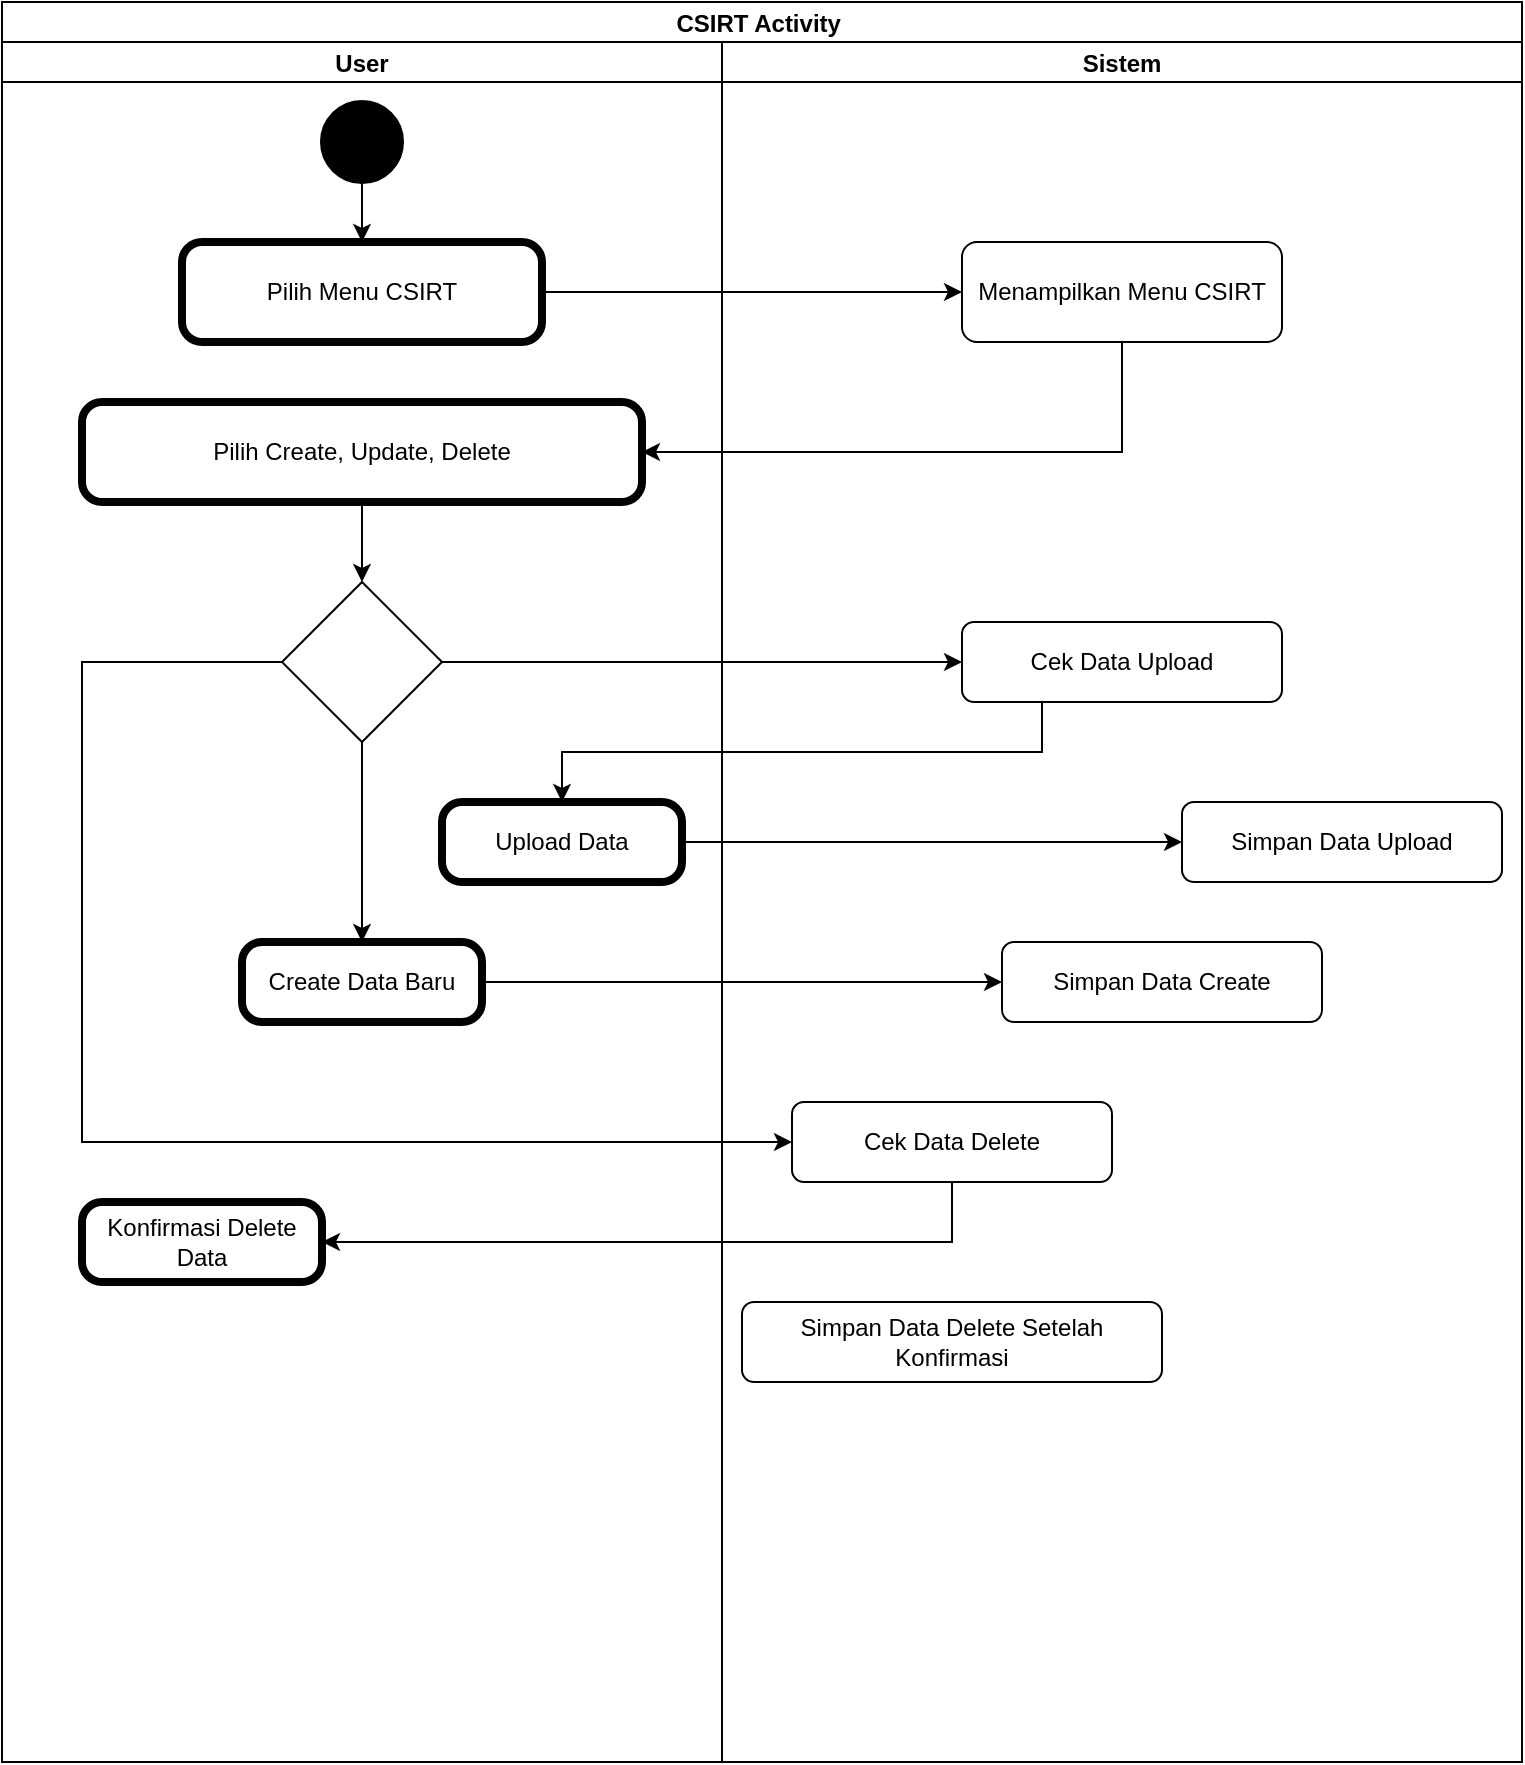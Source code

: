 <mxfile version="18.0.7" type="github">
  <diagram id="2AaTSGa9Z8BQQ-PvD9Bo" name="Page-1">
    <mxGraphModel dx="2062" dy="786" grid="1" gridSize="10" guides="1" tooltips="1" connect="1" arrows="1" fold="1" page="1" pageScale="1" pageWidth="850" pageHeight="1100" math="0" shadow="0">
      <root>
        <mxCell id="0" />
        <mxCell id="1" parent="0" />
        <mxCell id="jXdwk9JwkKEWe-Lg2wPp-1" value="CSIRT Activity " style="swimlane;childLayout=stackLayout;resizeParent=1;resizeParentMax=0;startSize=20;" vertex="1" parent="1">
          <mxGeometry x="40" y="40" width="760" height="880" as="geometry" />
        </mxCell>
        <mxCell id="jXdwk9JwkKEWe-Lg2wPp-2" value="User" style="swimlane;startSize=20;" vertex="1" parent="jXdwk9JwkKEWe-Lg2wPp-1">
          <mxGeometry y="20" width="360" height="860" as="geometry" />
        </mxCell>
        <mxCell id="jXdwk9JwkKEWe-Lg2wPp-24" style="edgeStyle=orthogonalEdgeStyle;rounded=0;orthogonalLoop=1;jettySize=auto;html=1;exitX=0.5;exitY=1;exitDx=0;exitDy=0;entryX=0.5;entryY=0;entryDx=0;entryDy=0;entryPerimeter=0;" edge="1" parent="jXdwk9JwkKEWe-Lg2wPp-2" source="jXdwk9JwkKEWe-Lg2wPp-5" target="jXdwk9JwkKEWe-Lg2wPp-6">
          <mxGeometry relative="1" as="geometry" />
        </mxCell>
        <mxCell id="jXdwk9JwkKEWe-Lg2wPp-5" value="" style="shape=ellipse;html=1;fillColor=#000000;strokeWidth=2;verticalLabelPosition=bottom;verticalAlignment=top;perimeter=ellipsePerimeter;" vertex="1" parent="jXdwk9JwkKEWe-Lg2wPp-2">
          <mxGeometry x="160" y="30" width="40" height="40" as="geometry" />
        </mxCell>
        <mxCell id="jXdwk9JwkKEWe-Lg2wPp-6" value="Pilih Menu CSIRT" style="points=[[0.25,0,0],[0.5,0,0],[0.75,0,0],[1,0.25,0],[1,0.5,0],[1,0.75,0],[0.75,1,0],[0.5,1,0],[0.25,1,0],[0,0.75,0],[0,0.5,0],[0,0.25,0]];shape=mxgraph.bpmn.task;whiteSpace=wrap;rectStyle=rounded;size=10;bpmnShapeType=call;" vertex="1" parent="jXdwk9JwkKEWe-Lg2wPp-2">
          <mxGeometry x="90" y="100" width="180" height="50" as="geometry" />
        </mxCell>
        <mxCell id="jXdwk9JwkKEWe-Lg2wPp-27" style="edgeStyle=orthogonalEdgeStyle;rounded=0;orthogonalLoop=1;jettySize=auto;html=1;exitX=0.5;exitY=1;exitDx=0;exitDy=0;exitPerimeter=0;entryX=0.5;entryY=0;entryDx=0;entryDy=0;" edge="1" parent="jXdwk9JwkKEWe-Lg2wPp-2" source="jXdwk9JwkKEWe-Lg2wPp-11" target="jXdwk9JwkKEWe-Lg2wPp-12">
          <mxGeometry relative="1" as="geometry" />
        </mxCell>
        <mxCell id="jXdwk9JwkKEWe-Lg2wPp-11" value="Pilih Create, Update, Delete" style="points=[[0.25,0,0],[0.5,0,0],[0.75,0,0],[1,0.25,0],[1,0.5,0],[1,0.75,0],[0.75,1,0],[0.5,1,0],[0.25,1,0],[0,0.75,0],[0,0.5,0],[0,0.25,0]];shape=mxgraph.bpmn.task;whiteSpace=wrap;rectStyle=rounded;size=10;bpmnShapeType=call;" vertex="1" parent="jXdwk9JwkKEWe-Lg2wPp-2">
          <mxGeometry x="40" y="180" width="280" height="50" as="geometry" />
        </mxCell>
        <mxCell id="jXdwk9JwkKEWe-Lg2wPp-22" style="edgeStyle=orthogonalEdgeStyle;rounded=0;orthogonalLoop=1;jettySize=auto;html=1;exitX=0.5;exitY=1;exitDx=0;exitDy=0;entryX=0.5;entryY=0;entryDx=0;entryDy=0;entryPerimeter=0;" edge="1" parent="jXdwk9JwkKEWe-Lg2wPp-2" source="jXdwk9JwkKEWe-Lg2wPp-12" target="jXdwk9JwkKEWe-Lg2wPp-17">
          <mxGeometry relative="1" as="geometry" />
        </mxCell>
        <mxCell id="jXdwk9JwkKEWe-Lg2wPp-12" value="" style="rhombus;whiteSpace=wrap;html=1;" vertex="1" parent="jXdwk9JwkKEWe-Lg2wPp-2">
          <mxGeometry x="140" y="270" width="80" height="80" as="geometry" />
        </mxCell>
        <mxCell id="jXdwk9JwkKEWe-Lg2wPp-14" value="Upload Data" style="points=[[0.25,0,0],[0.5,0,0],[0.75,0,0],[1,0.25,0],[1,0.5,0],[1,0.75,0],[0.75,1,0],[0.5,1,0],[0.25,1,0],[0,0.75,0],[0,0.5,0],[0,0.25,0]];shape=mxgraph.bpmn.task;whiteSpace=wrap;rectStyle=rounded;size=10;bpmnShapeType=call;" vertex="1" parent="jXdwk9JwkKEWe-Lg2wPp-2">
          <mxGeometry x="220" y="380" width="120" height="40" as="geometry" />
        </mxCell>
        <mxCell id="jXdwk9JwkKEWe-Lg2wPp-17" value="Create Data Baru" style="points=[[0.25,0,0],[0.5,0,0],[0.75,0,0],[1,0.25,0],[1,0.5,0],[1,0.75,0],[0.75,1,0],[0.5,1,0],[0.25,1,0],[0,0.75,0],[0,0.5,0],[0,0.25,0]];shape=mxgraph.bpmn.task;whiteSpace=wrap;rectStyle=rounded;size=10;bpmnShapeType=call;" vertex="1" parent="jXdwk9JwkKEWe-Lg2wPp-2">
          <mxGeometry x="120" y="450" width="120" height="40" as="geometry" />
        </mxCell>
        <mxCell id="jXdwk9JwkKEWe-Lg2wPp-28" value="Konfirmasi Delete Data" style="points=[[0.25,0,0],[0.5,0,0],[0.75,0,0],[1,0.25,0],[1,0.5,0],[1,0.75,0],[0.75,1,0],[0.5,1,0],[0.25,1,0],[0,0.75,0],[0,0.5,0],[0,0.25,0]];shape=mxgraph.bpmn.task;whiteSpace=wrap;rectStyle=rounded;size=10;bpmnShapeType=call;" vertex="1" parent="jXdwk9JwkKEWe-Lg2wPp-2">
          <mxGeometry x="40" y="580" width="120" height="40" as="geometry" />
        </mxCell>
        <mxCell id="jXdwk9JwkKEWe-Lg2wPp-4" value="Sistem" style="swimlane;startSize=20;" vertex="1" parent="jXdwk9JwkKEWe-Lg2wPp-1">
          <mxGeometry x="360" y="20" width="400" height="860" as="geometry" />
        </mxCell>
        <mxCell id="jXdwk9JwkKEWe-Lg2wPp-10" value="Menampilkan Menu CSIRT" style="shape=rect;html=1;rounded=1;whiteSpace=wrap;align=center;" vertex="1" parent="jXdwk9JwkKEWe-Lg2wPp-4">
          <mxGeometry x="120" y="100" width="160" height="50" as="geometry" />
        </mxCell>
        <mxCell id="jXdwk9JwkKEWe-Lg2wPp-13" value="Cek Data Upload" style="shape=rect;html=1;rounded=1;whiteSpace=wrap;align=center;" vertex="1" parent="jXdwk9JwkKEWe-Lg2wPp-4">
          <mxGeometry x="120" y="290" width="160" height="40" as="geometry" />
        </mxCell>
        <mxCell id="jXdwk9JwkKEWe-Lg2wPp-15" value="Simpan Data Upload" style="shape=rect;html=1;rounded=1;whiteSpace=wrap;align=center;" vertex="1" parent="jXdwk9JwkKEWe-Lg2wPp-4">
          <mxGeometry x="230" y="380" width="160" height="40" as="geometry" />
        </mxCell>
        <mxCell id="jXdwk9JwkKEWe-Lg2wPp-16" value="Simpan Data Create" style="shape=rect;html=1;rounded=1;whiteSpace=wrap;align=center;" vertex="1" parent="jXdwk9JwkKEWe-Lg2wPp-4">
          <mxGeometry x="140" y="450" width="160" height="40" as="geometry" />
        </mxCell>
        <mxCell id="jXdwk9JwkKEWe-Lg2wPp-29" value="Cek Data Delete" style="shape=rect;html=1;rounded=1;whiteSpace=wrap;align=center;" vertex="1" parent="jXdwk9JwkKEWe-Lg2wPp-4">
          <mxGeometry x="35" y="530" width="160" height="40" as="geometry" />
        </mxCell>
        <mxCell id="jXdwk9JwkKEWe-Lg2wPp-32" value="Simpan Data Delete Setelah Konfirmasi" style="shape=rect;html=1;rounded=1;whiteSpace=wrap;align=center;" vertex="1" parent="jXdwk9JwkKEWe-Lg2wPp-4">
          <mxGeometry x="10" y="630" width="210" height="40" as="geometry" />
        </mxCell>
        <mxCell id="jXdwk9JwkKEWe-Lg2wPp-19" style="edgeStyle=orthogonalEdgeStyle;rounded=0;orthogonalLoop=1;jettySize=auto;html=1;exitX=1;exitY=0.5;exitDx=0;exitDy=0;entryX=0;entryY=0.5;entryDx=0;entryDy=0;" edge="1" parent="jXdwk9JwkKEWe-Lg2wPp-1" source="jXdwk9JwkKEWe-Lg2wPp-12" target="jXdwk9JwkKEWe-Lg2wPp-13">
          <mxGeometry relative="1" as="geometry" />
        </mxCell>
        <mxCell id="jXdwk9JwkKEWe-Lg2wPp-20" style="edgeStyle=orthogonalEdgeStyle;rounded=0;orthogonalLoop=1;jettySize=auto;html=1;exitX=0.25;exitY=1;exitDx=0;exitDy=0;entryX=0.5;entryY=0;entryDx=0;entryDy=0;entryPerimeter=0;" edge="1" parent="jXdwk9JwkKEWe-Lg2wPp-1" source="jXdwk9JwkKEWe-Lg2wPp-13" target="jXdwk9JwkKEWe-Lg2wPp-14">
          <mxGeometry relative="1" as="geometry" />
        </mxCell>
        <mxCell id="jXdwk9JwkKEWe-Lg2wPp-21" style="edgeStyle=orthogonalEdgeStyle;rounded=0;orthogonalLoop=1;jettySize=auto;html=1;exitX=1;exitY=0.5;exitDx=0;exitDy=0;exitPerimeter=0;entryX=0;entryY=0.5;entryDx=0;entryDy=0;" edge="1" parent="jXdwk9JwkKEWe-Lg2wPp-1" source="jXdwk9JwkKEWe-Lg2wPp-14" target="jXdwk9JwkKEWe-Lg2wPp-15">
          <mxGeometry relative="1" as="geometry" />
        </mxCell>
        <mxCell id="jXdwk9JwkKEWe-Lg2wPp-23" style="edgeStyle=orthogonalEdgeStyle;rounded=0;orthogonalLoop=1;jettySize=auto;html=1;exitX=1;exitY=0.5;exitDx=0;exitDy=0;exitPerimeter=0;entryX=0;entryY=0.5;entryDx=0;entryDy=0;" edge="1" parent="jXdwk9JwkKEWe-Lg2wPp-1" source="jXdwk9JwkKEWe-Lg2wPp-17" target="jXdwk9JwkKEWe-Lg2wPp-16">
          <mxGeometry relative="1" as="geometry" />
        </mxCell>
        <mxCell id="jXdwk9JwkKEWe-Lg2wPp-25" style="edgeStyle=orthogonalEdgeStyle;rounded=0;orthogonalLoop=1;jettySize=auto;html=1;exitX=1;exitY=0.5;exitDx=0;exitDy=0;exitPerimeter=0;entryX=0;entryY=0.5;entryDx=0;entryDy=0;" edge="1" parent="jXdwk9JwkKEWe-Lg2wPp-1" source="jXdwk9JwkKEWe-Lg2wPp-6" target="jXdwk9JwkKEWe-Lg2wPp-10">
          <mxGeometry relative="1" as="geometry" />
        </mxCell>
        <mxCell id="jXdwk9JwkKEWe-Lg2wPp-26" style="edgeStyle=orthogonalEdgeStyle;rounded=0;orthogonalLoop=1;jettySize=auto;html=1;exitX=0.5;exitY=1;exitDx=0;exitDy=0;entryX=1;entryY=0.5;entryDx=0;entryDy=0;entryPerimeter=0;" edge="1" parent="jXdwk9JwkKEWe-Lg2wPp-1" source="jXdwk9JwkKEWe-Lg2wPp-10" target="jXdwk9JwkKEWe-Lg2wPp-11">
          <mxGeometry relative="1" as="geometry" />
        </mxCell>
        <mxCell id="jXdwk9JwkKEWe-Lg2wPp-30" style="edgeStyle=orthogonalEdgeStyle;rounded=0;orthogonalLoop=1;jettySize=auto;html=1;exitX=0;exitY=0.5;exitDx=0;exitDy=0;entryX=0;entryY=0.5;entryDx=0;entryDy=0;" edge="1" parent="jXdwk9JwkKEWe-Lg2wPp-1" source="jXdwk9JwkKEWe-Lg2wPp-12" target="jXdwk9JwkKEWe-Lg2wPp-29">
          <mxGeometry relative="1" as="geometry">
            <Array as="points">
              <mxPoint x="40" y="330" />
              <mxPoint x="40" y="570" />
            </Array>
          </mxGeometry>
        </mxCell>
        <mxCell id="jXdwk9JwkKEWe-Lg2wPp-31" style="edgeStyle=orthogonalEdgeStyle;rounded=0;orthogonalLoop=1;jettySize=auto;html=1;exitX=0.5;exitY=1;exitDx=0;exitDy=0;entryX=1;entryY=0.5;entryDx=0;entryDy=0;entryPerimeter=0;" edge="1" parent="jXdwk9JwkKEWe-Lg2wPp-1" source="jXdwk9JwkKEWe-Lg2wPp-29" target="jXdwk9JwkKEWe-Lg2wPp-28">
          <mxGeometry relative="1" as="geometry" />
        </mxCell>
      </root>
    </mxGraphModel>
  </diagram>
</mxfile>
